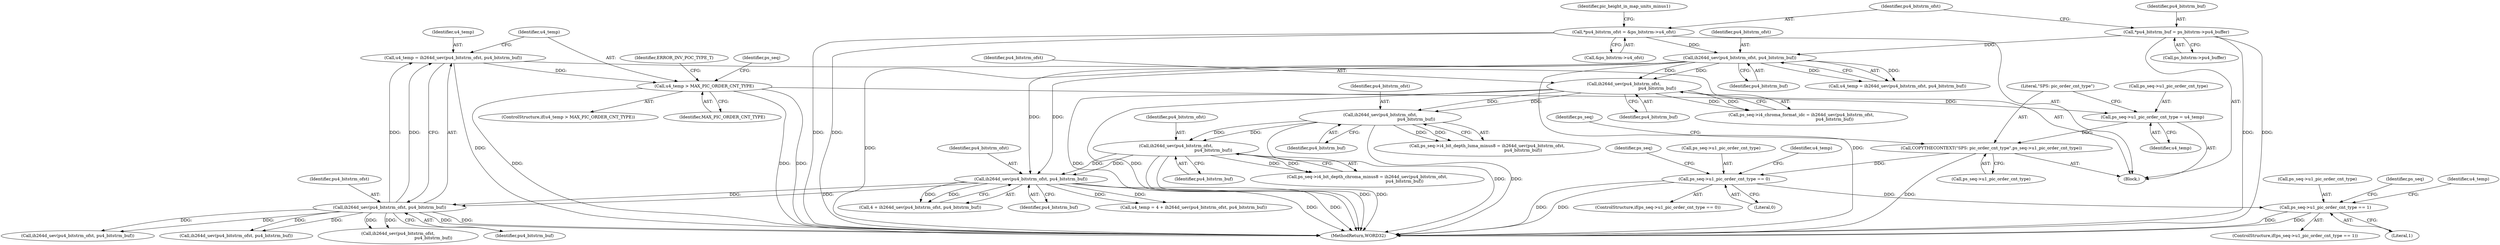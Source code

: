 digraph "0_Android_42cf02965b11c397dd37a0063e683cef005bc0ae@pointer" {
"1000621" [label="(Call,ps_seq->u1_pic_order_cnt_type = u4_temp)"];
"1000615" [label="(Call,u4_temp > MAX_PIC_ORDER_CNT_TYPE)"];
"1000609" [label="(Call,u4_temp = ih264d_uev(pu4_bitstrm_ofst, pu4_bitstrm_buf))"];
"1000611" [label="(Call,ih264d_uev(pu4_bitstrm_ofst, pu4_bitstrm_buf))"];
"1000573" [label="(Call,ih264d_uev(pu4_bitstrm_ofst, pu4_bitstrm_buf))"];
"1000458" [label="(Call,ih264d_uev(pu4_bitstrm_ofst,\n                                                        pu4_bitstrm_buf))"];
"1000442" [label="(Call,ih264d_uev(pu4_bitstrm_ofst,\n                                                      pu4_bitstrm_buf))"];
"1000426" [label="(Call,ih264d_uev(pu4_bitstrm_ofst,\n                                                  pu4_bitstrm_buf))"];
"1000303" [label="(Call,ih264d_uev(pu4_bitstrm_ofst, pu4_bitstrm_buf))"];
"1000187" [label="(Call,*pu4_bitstrm_ofst = &ps_bitstrm->u4_ofst)"];
"1000181" [label="(Call,*pu4_bitstrm_buf = ps_bitstrm->pu4_buffer)"];
"1000626" [label="(Call,COPYTHECONTEXT(\"SPS: pic_order_cnt_type\",ps_seq->u1_pic_order_cnt_type))"];
"1000637" [label="(Call,ps_seq->u1_pic_order_cnt_type == 0)"];
"1000676" [label="(Call,ps_seq->u1_pic_order_cnt_type == 1)"];
"1000422" [label="(Call,ps_seq->i4_chroma_format_idc = ih264d_uev(pu4_bitstrm_ofst,\n                                                  pu4_bitstrm_buf))"];
"1000614" [label="(ControlStructure,if(u4_temp > MAX_PIC_ORDER_CNT_TYPE))"];
"1000697" [label="(Call,ih264d_sev(pu4_bitstrm_ofst,\n                                                     pu4_bitstrm_buf))"];
"1000622" [label="(Call,ps_seq->u1_pic_order_cnt_type)"];
"1000458" [label="(Call,ih264d_uev(pu4_bitstrm_ofst,\n                                                        pu4_bitstrm_buf))"];
"1000305" [label="(Identifier,pu4_bitstrm_buf)"];
"1000678" [label="(Identifier,ps_seq)"];
"1000460" [label="(Identifier,pu4_bitstrm_buf)"];
"1000201" [label="(Identifier,pic_height_in_map_units_minus1)"];
"1000616" [label="(Identifier,u4_temp)"];
"1000303" [label="(Call,ih264d_uev(pu4_bitstrm_ofst, pu4_bitstrm_buf))"];
"1000638" [label="(Call,ps_seq->u1_pic_order_cnt_type)"];
"1000621" [label="(Call,ps_seq->u1_pic_order_cnt_type = u4_temp)"];
"1000443" [label="(Identifier,pu4_bitstrm_ofst)"];
"1000574" [label="(Identifier,pu4_bitstrm_ofst)"];
"1000684" [label="(Identifier,ps_seq)"];
"1000627" [label="(Literal,\"SPS: pic_order_cnt_type\")"];
"1000644" [label="(Identifier,u4_temp)"];
"1000609" [label="(Call,u4_temp = ih264d_uev(pu4_bitstrm_ofst, pu4_bitstrm_buf))"];
"1000620" [label="(Identifier,ERROR_INV_POC_TYPE_T)"];
"1000442" [label="(Call,ih264d_uev(pu4_bitstrm_ofst,\n                                                      pu4_bitstrm_buf))"];
"1000189" [label="(Call,&ps_bitstrm->u4_ofst)"];
"1000676" [label="(Call,ps_seq->u1_pic_order_cnt_type == 1)"];
"1000633" [label="(Identifier,ps_seq)"];
"1001507" [label="(MethodReturn,WORD32)"];
"1000617" [label="(Identifier,MAX_PIC_ORDER_CNT_TYPE)"];
"1000438" [label="(Call,ps_seq->i4_bit_depth_luma_minus8 = ih264d_uev(pu4_bitstrm_ofst,\n                                                      pu4_bitstrm_buf))"];
"1000304" [label="(Identifier,pu4_bitstrm_ofst)"];
"1000571" [label="(Call,4 + ih264d_uev(pu4_bitstrm_ofst, pu4_bitstrm_buf))"];
"1000182" [label="(Identifier,pu4_bitstrm_buf)"];
"1000626" [label="(Call,COPYTHECONTEXT(\"SPS: pic_order_cnt_type\",ps_seq->u1_pic_order_cnt_type))"];
"1000610" [label="(Identifier,u4_temp)"];
"1000767" [label="(Identifier,u4_temp)"];
"1000575" [label="(Identifier,pu4_bitstrm_buf)"];
"1000444" [label="(Identifier,pu4_bitstrm_buf)"];
"1000166" [label="(Block,)"];
"1000188" [label="(Identifier,pu4_bitstrm_ofst)"];
"1000454" [label="(Call,ps_seq->i4_bit_depth_chroma_minus8 = ih264d_uev(pu4_bitstrm_ofst,\n                                                        pu4_bitstrm_buf))"];
"1000187" [label="(Call,*pu4_bitstrm_ofst = &ps_bitstrm->u4_ofst)"];
"1000637" [label="(Call,ps_seq->u1_pic_order_cnt_type == 0)"];
"1000636" [label="(ControlStructure,if(ps_seq->u1_pic_order_cnt_type == 0))"];
"1000613" [label="(Identifier,pu4_bitstrm_buf)"];
"1000623" [label="(Identifier,ps_seq)"];
"1000301" [label="(Call,u4_temp = ih264d_uev(pu4_bitstrm_ofst, pu4_bitstrm_buf))"];
"1000647" [label="(Call,ih264d_uev(pu4_bitstrm_ofst, pu4_bitstrm_buf))"];
"1000611" [label="(Call,ih264d_uev(pu4_bitstrm_ofst, pu4_bitstrm_buf))"];
"1000426" [label="(Call,ih264d_uev(pu4_bitstrm_ofst,\n                                                  pu4_bitstrm_buf))"];
"1000183" [label="(Call,ps_bitstrm->pu4_buffer)"];
"1000628" [label="(Call,ps_seq->u1_pic_order_cnt_type)"];
"1000680" [label="(Literal,1)"];
"1000612" [label="(Identifier,pu4_bitstrm_ofst)"];
"1000428" [label="(Identifier,pu4_bitstrm_buf)"];
"1000615" [label="(Call,u4_temp > MAX_PIC_ORDER_CNT_TYPE)"];
"1000625" [label="(Identifier,u4_temp)"];
"1000459" [label="(Identifier,pu4_bitstrm_ofst)"];
"1000677" [label="(Call,ps_seq->u1_pic_order_cnt_type)"];
"1000768" [label="(Call,ih264d_uev(pu4_bitstrm_ofst, pu4_bitstrm_buf))"];
"1000427" [label="(Identifier,pu4_bitstrm_ofst)"];
"1000573" [label="(Call,ih264d_uev(pu4_bitstrm_ofst, pu4_bitstrm_buf))"];
"1000675" [label="(ControlStructure,if(ps_seq->u1_pic_order_cnt_type == 1))"];
"1000181" [label="(Call,*pu4_bitstrm_buf = ps_bitstrm->pu4_buffer)"];
"1000569" [label="(Call,u4_temp = 4 + ih264d_uev(pu4_bitstrm_ofst, pu4_bitstrm_buf))"];
"1000641" [label="(Literal,0)"];
"1000621" -> "1000166"  [label="AST: "];
"1000621" -> "1000625"  [label="CFG: "];
"1000622" -> "1000621"  [label="AST: "];
"1000625" -> "1000621"  [label="AST: "];
"1000627" -> "1000621"  [label="CFG: "];
"1000615" -> "1000621"  [label="DDG: "];
"1000621" -> "1000626"  [label="DDG: "];
"1000615" -> "1000614"  [label="AST: "];
"1000615" -> "1000617"  [label="CFG: "];
"1000616" -> "1000615"  [label="AST: "];
"1000617" -> "1000615"  [label="AST: "];
"1000620" -> "1000615"  [label="CFG: "];
"1000623" -> "1000615"  [label="CFG: "];
"1000615" -> "1001507"  [label="DDG: "];
"1000615" -> "1001507"  [label="DDG: "];
"1000615" -> "1001507"  [label="DDG: "];
"1000609" -> "1000615"  [label="DDG: "];
"1000609" -> "1000166"  [label="AST: "];
"1000609" -> "1000611"  [label="CFG: "];
"1000610" -> "1000609"  [label="AST: "];
"1000611" -> "1000609"  [label="AST: "];
"1000616" -> "1000609"  [label="CFG: "];
"1000609" -> "1001507"  [label="DDG: "];
"1000611" -> "1000609"  [label="DDG: "];
"1000611" -> "1000609"  [label="DDG: "];
"1000611" -> "1000613"  [label="CFG: "];
"1000612" -> "1000611"  [label="AST: "];
"1000613" -> "1000611"  [label="AST: "];
"1000611" -> "1001507"  [label="DDG: "];
"1000611" -> "1001507"  [label="DDG: "];
"1000573" -> "1000611"  [label="DDG: "];
"1000573" -> "1000611"  [label="DDG: "];
"1000611" -> "1000647"  [label="DDG: "];
"1000611" -> "1000647"  [label="DDG: "];
"1000611" -> "1000697"  [label="DDG: "];
"1000611" -> "1000697"  [label="DDG: "];
"1000611" -> "1000768"  [label="DDG: "];
"1000611" -> "1000768"  [label="DDG: "];
"1000573" -> "1000571"  [label="AST: "];
"1000573" -> "1000575"  [label="CFG: "];
"1000574" -> "1000573"  [label="AST: "];
"1000575" -> "1000573"  [label="AST: "];
"1000571" -> "1000573"  [label="CFG: "];
"1000573" -> "1001507"  [label="DDG: "];
"1000573" -> "1001507"  [label="DDG: "];
"1000573" -> "1000569"  [label="DDG: "];
"1000573" -> "1000569"  [label="DDG: "];
"1000573" -> "1000571"  [label="DDG: "];
"1000573" -> "1000571"  [label="DDG: "];
"1000458" -> "1000573"  [label="DDG: "];
"1000458" -> "1000573"  [label="DDG: "];
"1000303" -> "1000573"  [label="DDG: "];
"1000303" -> "1000573"  [label="DDG: "];
"1000458" -> "1000454"  [label="AST: "];
"1000458" -> "1000460"  [label="CFG: "];
"1000459" -> "1000458"  [label="AST: "];
"1000460" -> "1000458"  [label="AST: "];
"1000454" -> "1000458"  [label="CFG: "];
"1000458" -> "1001507"  [label="DDG: "];
"1000458" -> "1001507"  [label="DDG: "];
"1000458" -> "1000454"  [label="DDG: "];
"1000458" -> "1000454"  [label="DDG: "];
"1000442" -> "1000458"  [label="DDG: "];
"1000442" -> "1000458"  [label="DDG: "];
"1000442" -> "1000438"  [label="AST: "];
"1000442" -> "1000444"  [label="CFG: "];
"1000443" -> "1000442"  [label="AST: "];
"1000444" -> "1000442"  [label="AST: "];
"1000438" -> "1000442"  [label="CFG: "];
"1000442" -> "1001507"  [label="DDG: "];
"1000442" -> "1001507"  [label="DDG: "];
"1000442" -> "1000438"  [label="DDG: "];
"1000442" -> "1000438"  [label="DDG: "];
"1000426" -> "1000442"  [label="DDG: "];
"1000426" -> "1000442"  [label="DDG: "];
"1000426" -> "1000422"  [label="AST: "];
"1000426" -> "1000428"  [label="CFG: "];
"1000427" -> "1000426"  [label="AST: "];
"1000428" -> "1000426"  [label="AST: "];
"1000422" -> "1000426"  [label="CFG: "];
"1000426" -> "1001507"  [label="DDG: "];
"1000426" -> "1001507"  [label="DDG: "];
"1000426" -> "1000422"  [label="DDG: "];
"1000426" -> "1000422"  [label="DDG: "];
"1000303" -> "1000426"  [label="DDG: "];
"1000303" -> "1000426"  [label="DDG: "];
"1000303" -> "1000301"  [label="AST: "];
"1000303" -> "1000305"  [label="CFG: "];
"1000304" -> "1000303"  [label="AST: "];
"1000305" -> "1000303"  [label="AST: "];
"1000301" -> "1000303"  [label="CFG: "];
"1000303" -> "1001507"  [label="DDG: "];
"1000303" -> "1001507"  [label="DDG: "];
"1000303" -> "1000301"  [label="DDG: "];
"1000303" -> "1000301"  [label="DDG: "];
"1000187" -> "1000303"  [label="DDG: "];
"1000181" -> "1000303"  [label="DDG: "];
"1000187" -> "1000166"  [label="AST: "];
"1000187" -> "1000189"  [label="CFG: "];
"1000188" -> "1000187"  [label="AST: "];
"1000189" -> "1000187"  [label="AST: "];
"1000201" -> "1000187"  [label="CFG: "];
"1000187" -> "1001507"  [label="DDG: "];
"1000187" -> "1001507"  [label="DDG: "];
"1000181" -> "1000166"  [label="AST: "];
"1000181" -> "1000183"  [label="CFG: "];
"1000182" -> "1000181"  [label="AST: "];
"1000183" -> "1000181"  [label="AST: "];
"1000188" -> "1000181"  [label="CFG: "];
"1000181" -> "1001507"  [label="DDG: "];
"1000181" -> "1001507"  [label="DDG: "];
"1000626" -> "1000166"  [label="AST: "];
"1000626" -> "1000628"  [label="CFG: "];
"1000627" -> "1000626"  [label="AST: "];
"1000628" -> "1000626"  [label="AST: "];
"1000633" -> "1000626"  [label="CFG: "];
"1000626" -> "1001507"  [label="DDG: "];
"1000626" -> "1000637"  [label="DDG: "];
"1000637" -> "1000636"  [label="AST: "];
"1000637" -> "1000641"  [label="CFG: "];
"1000638" -> "1000637"  [label="AST: "];
"1000641" -> "1000637"  [label="AST: "];
"1000644" -> "1000637"  [label="CFG: "];
"1000678" -> "1000637"  [label="CFG: "];
"1000637" -> "1001507"  [label="DDG: "];
"1000637" -> "1001507"  [label="DDG: "];
"1000637" -> "1000676"  [label="DDG: "];
"1000676" -> "1000675"  [label="AST: "];
"1000676" -> "1000680"  [label="CFG: "];
"1000677" -> "1000676"  [label="AST: "];
"1000680" -> "1000676"  [label="AST: "];
"1000684" -> "1000676"  [label="CFG: "];
"1000767" -> "1000676"  [label="CFG: "];
"1000676" -> "1001507"  [label="DDG: "];
"1000676" -> "1001507"  [label="DDG: "];
}

